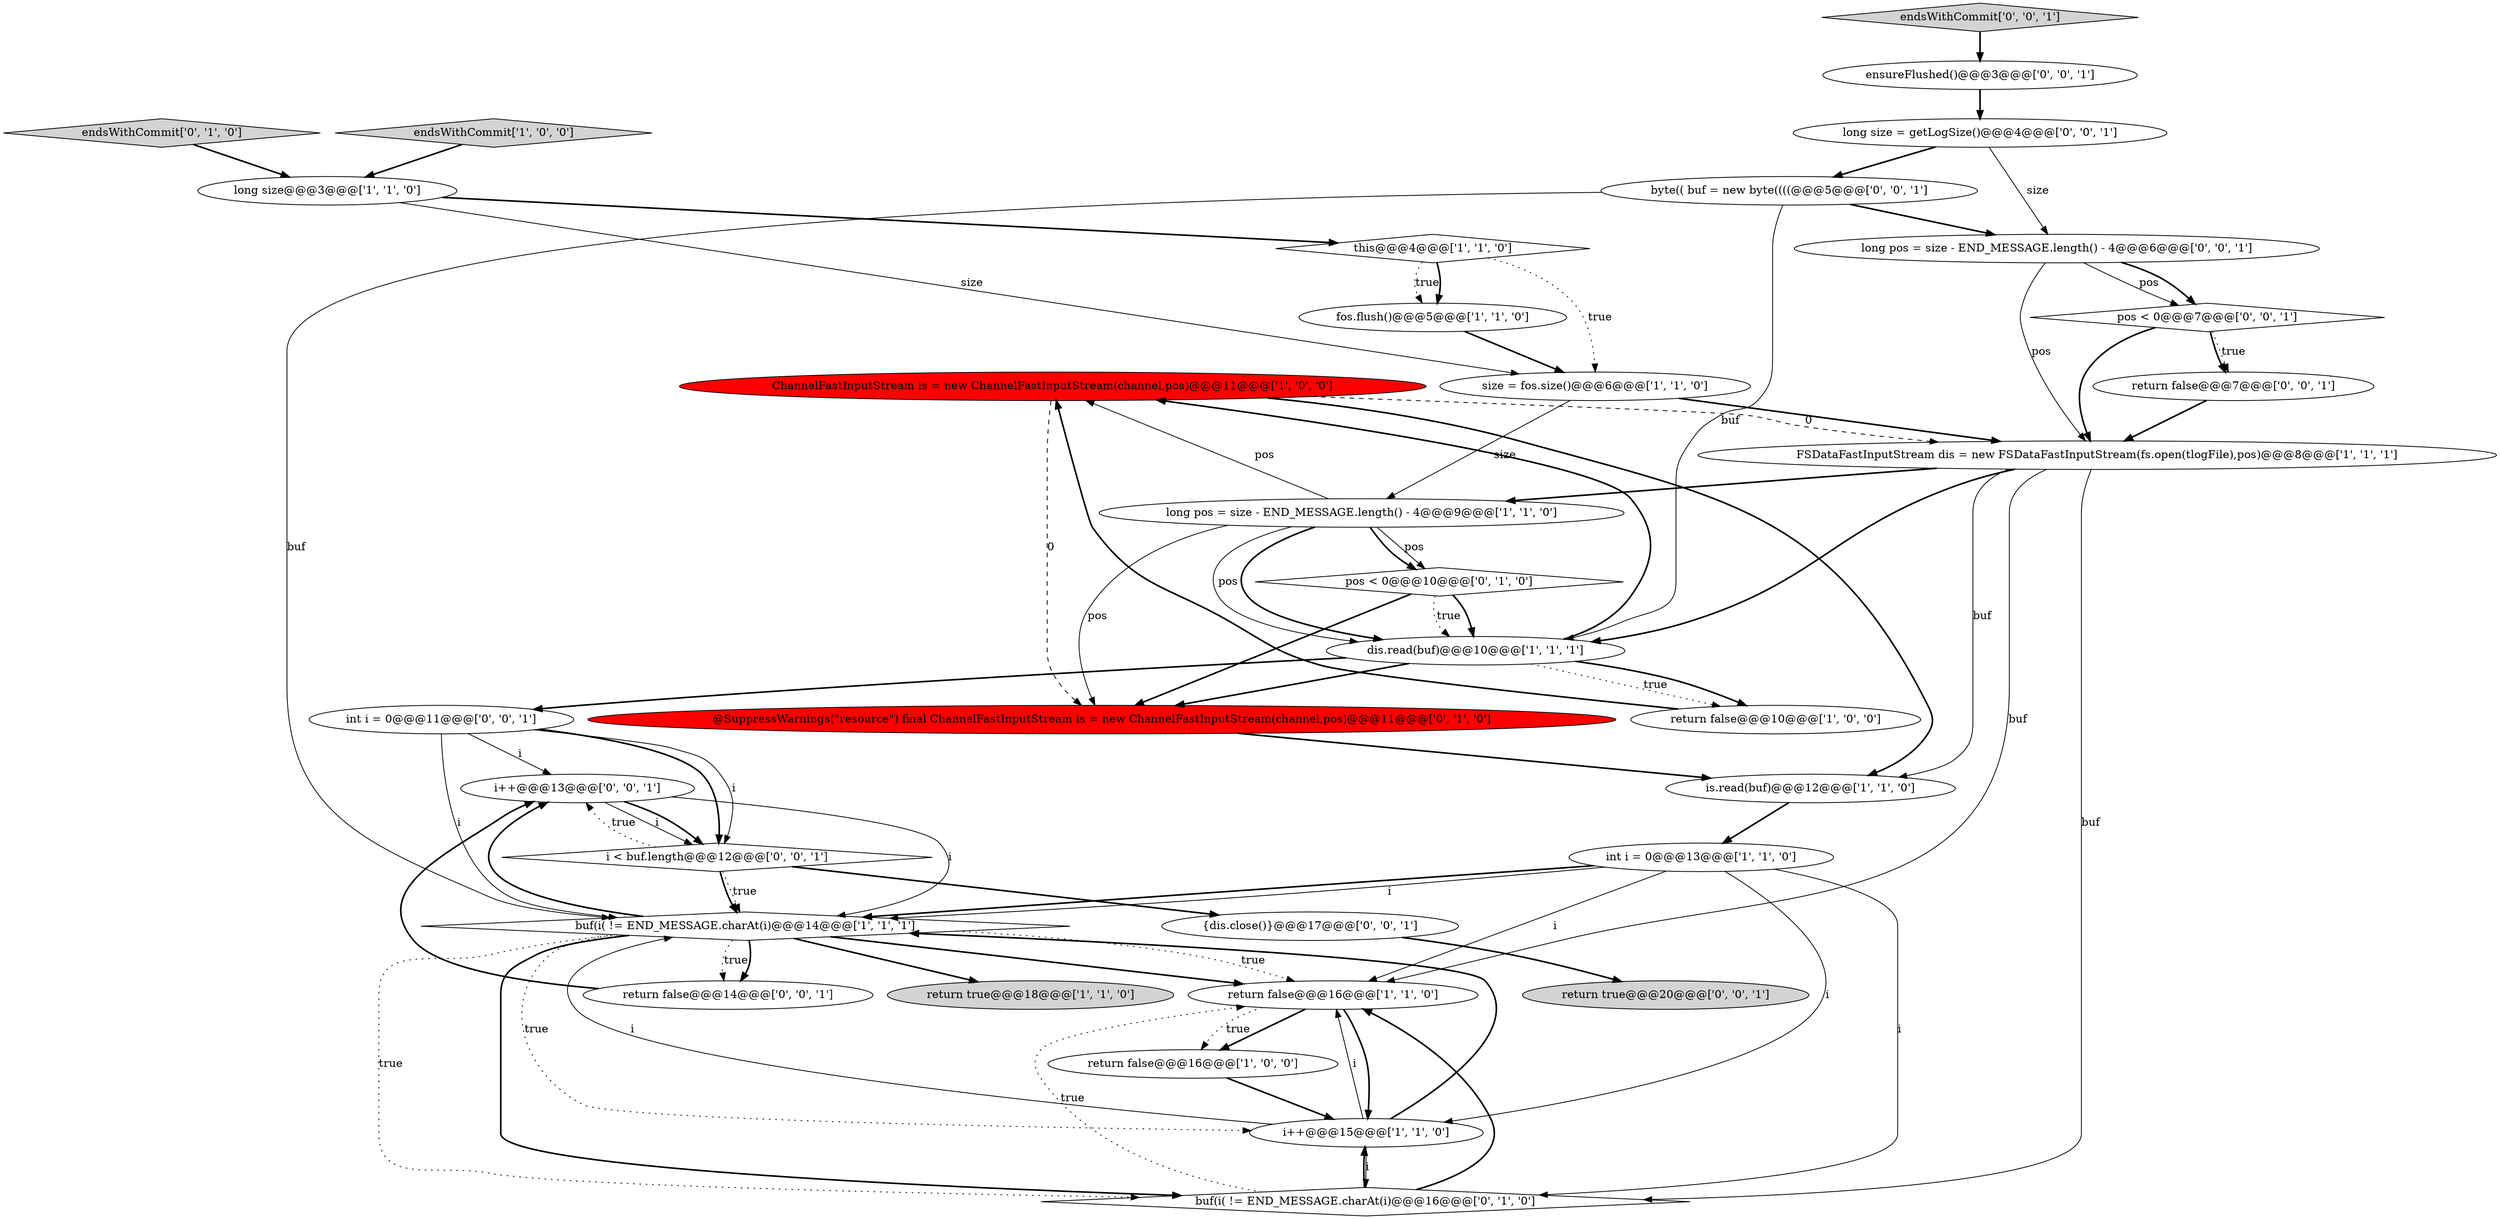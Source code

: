 digraph {
29 [style = filled, label = "i++@@@13@@@['0', '0', '1']", fillcolor = white, shape = ellipse image = "AAA0AAABBB3BBB"];
23 [style = filled, label = "return true@@@20@@@['0', '0', '1']", fillcolor = lightgray, shape = ellipse image = "AAA0AAABBB3BBB"];
30 [style = filled, label = "int i = 0@@@11@@@['0', '0', '1']", fillcolor = white, shape = ellipse image = "AAA0AAABBB3BBB"];
15 [style = filled, label = "ChannelFastInputStream is = new ChannelFastInputStream(channel,pos)@@@11@@@['1', '0', '0']", fillcolor = red, shape = ellipse image = "AAA1AAABBB1BBB"];
10 [style = filled, label = "fos.flush()@@@5@@@['1', '1', '0']", fillcolor = white, shape = ellipse image = "AAA0AAABBB1BBB"];
28 [style = filled, label = "byte(( buf = new byte((((@@@5@@@['0', '0', '1']", fillcolor = white, shape = ellipse image = "AAA0AAABBB3BBB"];
6 [style = filled, label = "return false@@@16@@@['1', '1', '0']", fillcolor = white, shape = ellipse image = "AAA0AAABBB1BBB"];
17 [style = filled, label = "@SuppressWarnings(\"resource\") final ChannelFastInputStream is = new ChannelFastInputStream(channel,pos)@@@11@@@['0', '1', '0']", fillcolor = red, shape = ellipse image = "AAA1AAABBB2BBB"];
2 [style = filled, label = "return false@@@10@@@['1', '0', '0']", fillcolor = white, shape = ellipse image = "AAA0AAABBB1BBB"];
3 [style = filled, label = "is.read(buf)@@@12@@@['1', '1', '0']", fillcolor = white, shape = ellipse image = "AAA0AAABBB1BBB"];
32 [style = filled, label = "ensureFlushed()@@@3@@@['0', '0', '1']", fillcolor = white, shape = ellipse image = "AAA0AAABBB3BBB"];
7 [style = filled, label = "this@@@4@@@['1', '1', '0']", fillcolor = white, shape = diamond image = "AAA0AAABBB1BBB"];
18 [style = filled, label = "endsWithCommit['0', '1', '0']", fillcolor = lightgray, shape = diamond image = "AAA0AAABBB2BBB"];
13 [style = filled, label = "long size@@@3@@@['1', '1', '0']", fillcolor = white, shape = ellipse image = "AAA0AAABBB1BBB"];
0 [style = filled, label = "endsWithCommit['1', '0', '0']", fillcolor = lightgray, shape = diamond image = "AAA0AAABBB1BBB"];
9 [style = filled, label = "int i = 0@@@13@@@['1', '1', '0']", fillcolor = white, shape = ellipse image = "AAA0AAABBB1BBB"];
1 [style = filled, label = "FSDataFastInputStream dis = new FSDataFastInputStream(fs.open(tlogFile),pos)@@@8@@@['1', '1', '1']", fillcolor = white, shape = ellipse image = "AAA0AAABBB1BBB"];
21 [style = filled, label = "long size = getLogSize()@@@4@@@['0', '0', '1']", fillcolor = white, shape = ellipse image = "AAA0AAABBB3BBB"];
33 [style = filled, label = "{dis.close()}@@@17@@@['0', '0', '1']", fillcolor = white, shape = ellipse image = "AAA0AAABBB3BBB"];
4 [style = filled, label = "return false@@@16@@@['1', '0', '0']", fillcolor = white, shape = ellipse image = "AAA0AAABBB1BBB"];
11 [style = filled, label = "long pos = size - END_MESSAGE.length() - 4@@@9@@@['1', '1', '0']", fillcolor = white, shape = ellipse image = "AAA0AAABBB1BBB"];
8 [style = filled, label = "i++@@@15@@@['1', '1', '0']", fillcolor = white, shape = ellipse image = "AAA0AAABBB1BBB"];
19 [style = filled, label = "buf(i( != END_MESSAGE.charAt(i)@@@16@@@['0', '1', '0']", fillcolor = white, shape = diamond image = "AAA0AAABBB2BBB"];
14 [style = filled, label = "dis.read(buf)@@@10@@@['1', '1', '1']", fillcolor = white, shape = ellipse image = "AAA0AAABBB1BBB"];
27 [style = filled, label = "return false@@@14@@@['0', '0', '1']", fillcolor = white, shape = ellipse image = "AAA0AAABBB3BBB"];
16 [style = filled, label = "return true@@@18@@@['1', '1', '0']", fillcolor = lightgray, shape = ellipse image = "AAA0AAABBB1BBB"];
20 [style = filled, label = "pos < 0@@@10@@@['0', '1', '0']", fillcolor = white, shape = diamond image = "AAA0AAABBB2BBB"];
26 [style = filled, label = "long pos = size - END_MESSAGE.length() - 4@@@6@@@['0', '0', '1']", fillcolor = white, shape = ellipse image = "AAA0AAABBB3BBB"];
31 [style = filled, label = "i < buf.length@@@12@@@['0', '0', '1']", fillcolor = white, shape = diamond image = "AAA0AAABBB3BBB"];
5 [style = filled, label = "buf(i( != END_MESSAGE.charAt(i)@@@14@@@['1', '1', '1']", fillcolor = white, shape = diamond image = "AAA0AAABBB1BBB"];
24 [style = filled, label = "endsWithCommit['0', '0', '1']", fillcolor = lightgray, shape = diamond image = "AAA0AAABBB3BBB"];
25 [style = filled, label = "pos < 0@@@7@@@['0', '0', '1']", fillcolor = white, shape = diamond image = "AAA0AAABBB3BBB"];
22 [style = filled, label = "return false@@@7@@@['0', '0', '1']", fillcolor = white, shape = ellipse image = "AAA0AAABBB3BBB"];
12 [style = filled, label = "size = fos.size()@@@6@@@['1', '1', '0']", fillcolor = white, shape = ellipse image = "AAA0AAABBB1BBB"];
25->1 [style = bold, label=""];
0->13 [style = bold, label=""];
25->22 [style = bold, label=""];
11->20 [style = solid, label="pos"];
11->14 [style = bold, label=""];
5->19 [style = dotted, label="true"];
24->32 [style = bold, label=""];
29->31 [style = solid, label="i"];
29->5 [style = solid, label="i"];
14->17 [style = bold, label=""];
11->15 [style = solid, label="pos"];
21->28 [style = bold, label=""];
21->26 [style = solid, label="size"];
9->6 [style = solid, label="i"];
10->12 [style = bold, label=""];
2->15 [style = bold, label=""];
9->5 [style = bold, label=""];
4->8 [style = bold, label=""];
9->8 [style = solid, label="i"];
8->6 [style = solid, label="i"];
5->29 [style = bold, label=""];
14->2 [style = dotted, label="true"];
7->10 [style = dotted, label="true"];
14->30 [style = bold, label=""];
31->5 [style = bold, label=""];
31->5 [style = dotted, label="true"];
5->6 [style = dotted, label="true"];
20->14 [style = bold, label=""];
19->6 [style = bold, label=""];
12->1 [style = bold, label=""];
13->12 [style = solid, label="size"];
1->11 [style = bold, label=""];
7->12 [style = dotted, label="true"];
33->23 [style = bold, label=""];
6->4 [style = bold, label=""];
5->6 [style = bold, label=""];
31->33 [style = bold, label=""];
8->19 [style = solid, label="i"];
15->17 [style = dashed, label="0"];
14->15 [style = bold, label=""];
27->29 [style = bold, label=""];
5->8 [style = dotted, label="true"];
31->29 [style = dotted, label="true"];
28->5 [style = solid, label="buf"];
9->5 [style = solid, label="i"];
20->14 [style = dotted, label="true"];
28->26 [style = bold, label=""];
15->3 [style = bold, label=""];
5->16 [style = bold, label=""];
3->9 [style = bold, label=""];
5->19 [style = bold, label=""];
9->19 [style = solid, label="i"];
30->31 [style = bold, label=""];
11->14 [style = solid, label="pos"];
5->27 [style = dotted, label="true"];
17->3 [style = bold, label=""];
15->1 [style = dashed, label="0"];
14->2 [style = bold, label=""];
22->1 [style = bold, label=""];
30->5 [style = solid, label="i"];
30->31 [style = solid, label="i"];
26->25 [style = solid, label="pos"];
30->29 [style = solid, label="i"];
11->20 [style = bold, label=""];
1->3 [style = solid, label="buf"];
20->17 [style = bold, label=""];
32->21 [style = bold, label=""];
7->10 [style = bold, label=""];
26->25 [style = bold, label=""];
29->31 [style = bold, label=""];
19->8 [style = bold, label=""];
8->5 [style = bold, label=""];
6->4 [style = dotted, label="true"];
28->14 [style = solid, label="buf"];
11->17 [style = solid, label="pos"];
13->7 [style = bold, label=""];
8->5 [style = solid, label="i"];
12->11 [style = solid, label="size"];
6->8 [style = bold, label=""];
26->1 [style = solid, label="pos"];
18->13 [style = bold, label=""];
25->22 [style = dotted, label="true"];
1->14 [style = bold, label=""];
19->6 [style = dotted, label="true"];
5->27 [style = bold, label=""];
1->6 [style = solid, label="buf"];
1->19 [style = solid, label="buf"];
}
